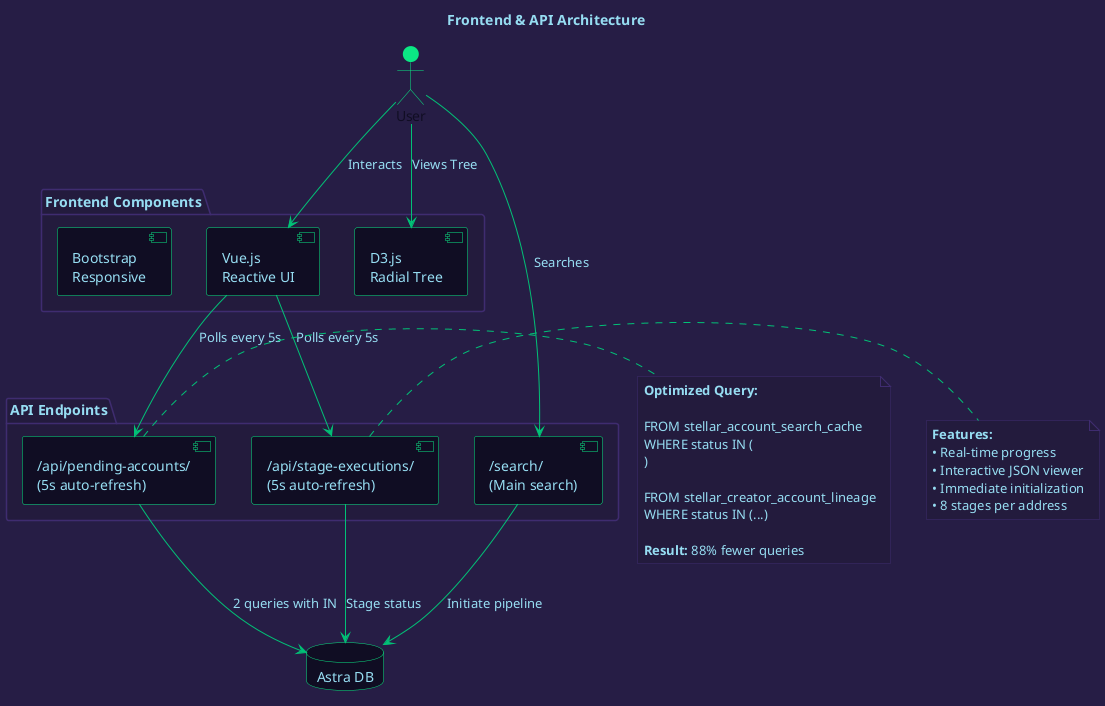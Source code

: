 @startuml Frontend & API Layer

skinparam backgroundColor #261D45
skinparam defaultFontColor #96DDF2

skinparam component {
  BackgroundColor #100D23
  BorderColor #0BE784
  FontColor #96DDF2
  ArrowColor #01C176
}

skinparam database {
  BackgroundColor #100D23
  BorderColor #0BE784
  FontColor #96DDF2
}

skinparam package {
  BackgroundColor #231B3D
  BorderColor #3f2c70
  FontColor #96DDF2
}

skinparam actor {
  BackgroundColor #0BE784
  BorderColor #0BE784
  FontColor #100D23
}

skinparam note {
  BackgroundColor #231B3D
  BorderColor #3f2c70
  FontColor #96DDF2
}

title Frontend & API Architecture

actor User #0BE784

package "Frontend Components" #231B3D {
  component "Vue.js\nReactive UI" as Vue
  component "D3.js\nRadial Tree" as D3
  component "Bootstrap\nResponsive" as Bootstrap
}

package "API Endpoints" #231B3D {
  component "/api/pending-accounts/\n(5s auto-refresh)" as PendingAPI
  component "/api/stage-executions/\n(5s auto-refresh)" as StagesAPI
  component "/search/\n(Main search)" as SearchAPI
}

database "Astra DB" as DB

User -[#01C176]-> Vue : "Interacts"
User -[#01C176]-> D3 : "Views Tree"
Vue -[#01C176]-> PendingAPI : "Polls every 5s"
Vue -[#01C176]-> StagesAPI : "Polls every 5s"
User -[#01C176]-> SearchAPI : "Searches"
PendingAPI -[#01C176]-> DB : "2 queries with IN"
StagesAPI -[#01C176]-> DB : "Stage status"
SearchAPI -[#01C176]-> DB : "Initiate pipeline"

note right of PendingAPI #231B3D
  **Optimized Query:**
  
  FROM stellar_account_search_cache
  WHERE status IN (
    'PENDING',
    'IN_PROGRESS',
    'RE_INQUIRY'
  )
  
  FROM stellar_creator_account_lineage
  WHERE status IN (...)
  
  **Result:** 88% fewer queries
end note

note right of StagesAPI #231B3D
  **Features:**
  • Real-time progress
  • Interactive JSON viewer
  • Immediate initialization
  • 8 stages per address
end note

@enduml
